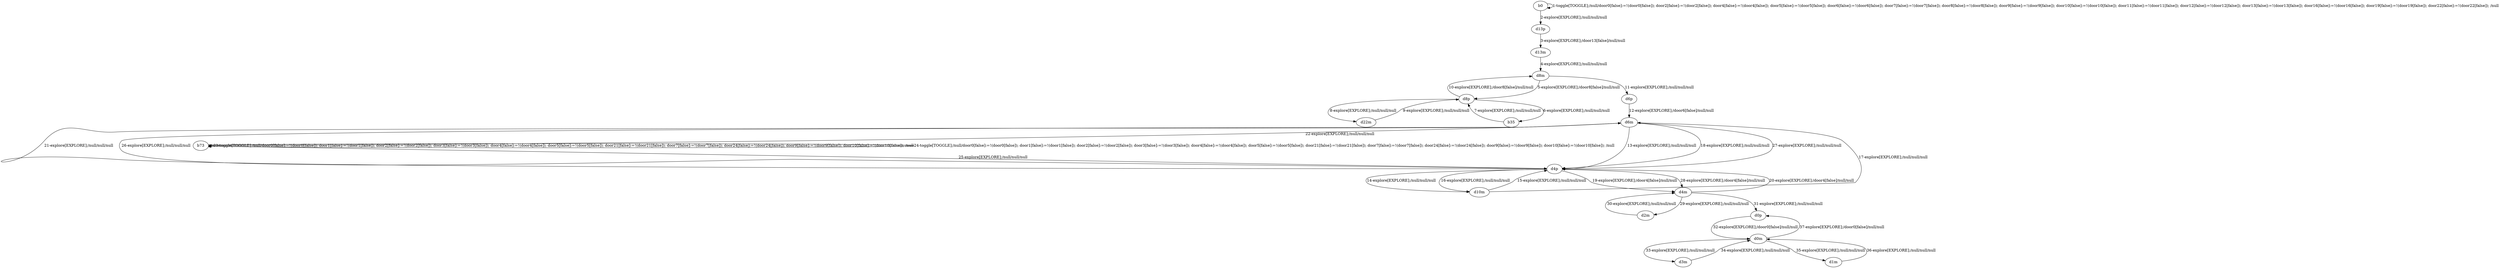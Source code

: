 # Total number of goals covered by this test: 1
# d0m --> d0p

digraph g {
"b0" -> "b0" [label = "1-toggle[TOGGLE];/null/door0[false]:=!(door0[false]); door2[false]:=!(door2[false]); door4[false]:=!(door4[false]); door5[false]:=!(door5[false]); door6[false]:=!(door6[false]); door7[false]:=!(door7[false]); door8[false]:=!(door8[false]); door9[false]:=!(door9[false]); door10[false]:=!(door10[false]); door11[false]:=!(door11[false]); door12[false]:=!(door12[false]); door13[false]:=!(door13[false]); door16[false]:=!(door16[false]); door19[false]:=!(door19[false]); door22[false]:=!(door22[false]); /null"];
"b0" -> "d13p" [label = "2-explore[EXPLORE];/null/null/null"];
"d13p" -> "d13m" [label = "3-explore[EXPLORE];/door13[false]/null/null"];
"d13m" -> "d8m" [label = "4-explore[EXPLORE];/null/null/null"];
"d8m" -> "d8p" [label = "5-explore[EXPLORE];/door8[false]/null/null"];
"d8p" -> "b35" [label = "6-explore[EXPLORE];/null/null/null"];
"b35" -> "d8p" [label = "7-explore[EXPLORE];/null/null/null"];
"d8p" -> "d22m" [label = "8-explore[EXPLORE];/null/null/null"];
"d22m" -> "d8p" [label = "9-explore[EXPLORE];/null/null/null"];
"d8p" -> "d8m" [label = "10-explore[EXPLORE];/door8[false]/null/null"];
"d8m" -> "d6p" [label = "11-explore[EXPLORE];/null/null/null"];
"d6p" -> "d6m" [label = "12-explore[EXPLORE];/door6[false]/null/null"];
"d6m" -> "d4p" [label = "13-explore[EXPLORE];/null/null/null"];
"d4p" -> "d10m" [label = "14-explore[EXPLORE];/null/null/null"];
"d10m" -> "d4p" [label = "15-explore[EXPLORE];/null/null/null"];
"d4p" -> "d10m" [label = "16-explore[EXPLORE];/null/null/null"];
"d10m" -> "d6m" [label = "17-explore[EXPLORE];/null/null/null"];
"d6m" -> "d4p" [label = "18-explore[EXPLORE];/null/null/null"];
"d4p" -> "d4m" [label = "19-explore[EXPLORE];/door4[false]/null/null"];
"d4m" -> "d4p" [label = "20-explore[EXPLORE];/door4[false]/null/null"];
"d4p" -> "d6m" [label = "21-explore[EXPLORE];/null/null/null"];
"d6m" -> "b73" [label = "22-explore[EXPLORE];/null/null/null"];
"b73" -> "b73" [label = "23-toggle[TOGGLE];/null/door0[false]:=!(door0[false]); door1[false]:=!(door1[false]); door2[false]:=!(door2[false]); door3[false]:=!(door3[false]); door4[false]:=!(door4[false]); door5[false]:=!(door5[false]); door21[false]:=!(door21[false]); door7[false]:=!(door7[false]); door24[false]:=!(door24[false]); door9[false]:=!(door9[false]); door10[false]:=!(door10[false]); /null"];
"b73" -> "b73" [label = "24-toggle[TOGGLE];/null/door0[false]:=!(door0[false]); door1[false]:=!(door1[false]); door2[false]:=!(door2[false]); door3[false]:=!(door3[false]); door4[false]:=!(door4[false]); door5[false]:=!(door5[false]); door21[false]:=!(door21[false]); door7[false]:=!(door7[false]); door24[false]:=!(door24[false]); door9[false]:=!(door9[false]); door10[false]:=!(door10[false]); /null"];
"b73" -> "d4p" [label = "25-explore[EXPLORE];/null/null/null"];
"d4p" -> "d6m" [label = "26-explore[EXPLORE];/null/null/null"];
"d6m" -> "d4p" [label = "27-explore[EXPLORE];/null/null/null"];
"d4p" -> "d4m" [label = "28-explore[EXPLORE];/door4[false]/null/null"];
"d4m" -> "d2m" [label = "29-explore[EXPLORE];/null/null/null"];
"d2m" -> "d4m" [label = "30-explore[EXPLORE];/null/null/null"];
"d4m" -> "d0p" [label = "31-explore[EXPLORE];/null/null/null"];
"d0p" -> "d0m" [label = "32-explore[EXPLORE];/door0[false]/null/null"];
"d0m" -> "d3m" [label = "33-explore[EXPLORE];/null/null/null"];
"d3m" -> "d0m" [label = "34-explore[EXPLORE];/null/null/null"];
"d0m" -> "d1m" [label = "35-explore[EXPLORE];/null/null/null"];
"d1m" -> "d0m" [label = "36-explore[EXPLORE];/null/null/null"];
"d0m" -> "d0p" [label = "37-explore[EXPLORE];/door0[false]/null/null"];
}